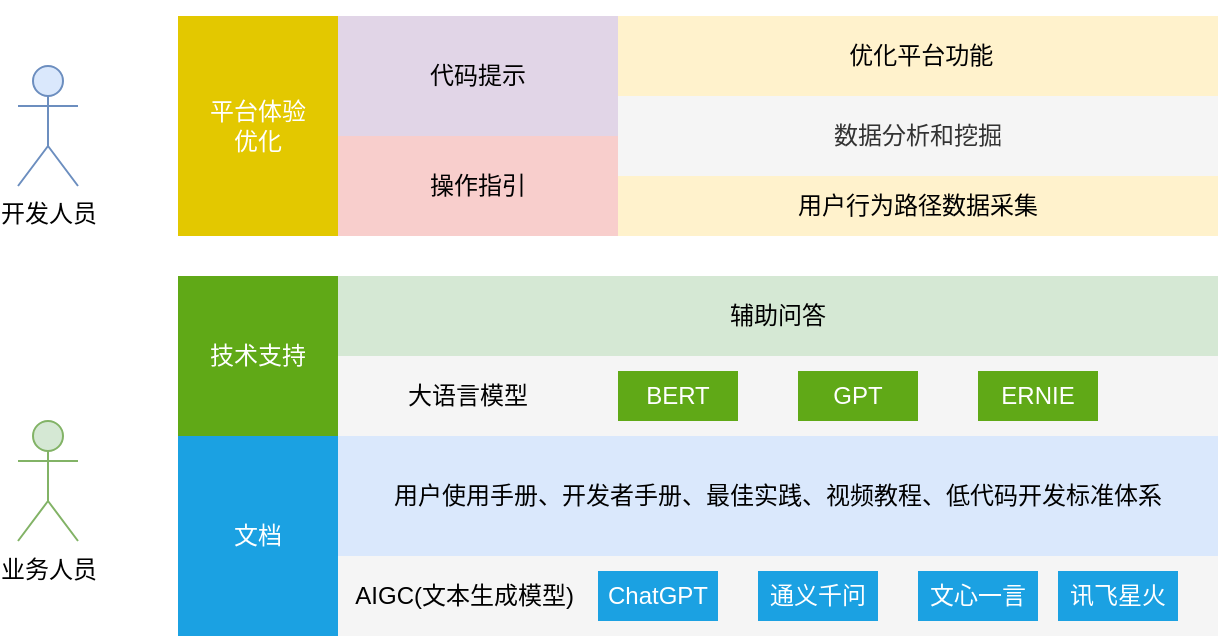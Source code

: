 <mxfile version="24.4.10" type="github">
  <diagram name="第 1 页" id="8O5h5OScacTJMluupPfA">
    <mxGraphModel dx="1434" dy="738" grid="1" gridSize="10" guides="1" tooltips="1" connect="1" arrows="1" fold="1" page="1" pageScale="1" pageWidth="827" pageHeight="1169" math="0" shadow="0">
      <root>
        <mxCell id="0" />
        <mxCell id="1" parent="0" />
        <mxCell id="eqsFsYHSdhdJB8c038Pn-1" value="文档" style="rounded=0;whiteSpace=wrap;html=1;fillColor=#1ba1e2;strokeColor=none;fontColor=#ffffff;" parent="1" vertex="1">
          <mxGeometry x="120" y="420" width="80" height="100" as="geometry" />
        </mxCell>
        <mxCell id="eqsFsYHSdhdJB8c038Pn-2" value="用户使用手册、开发者手册、最佳实践、视频教程、低代码开发标准体系" style="rounded=0;whiteSpace=wrap;html=1;fillColor=#dae8fc;strokeColor=none;" parent="1" vertex="1">
          <mxGeometry x="200" y="420" width="440" height="60" as="geometry" />
        </mxCell>
        <mxCell id="eqsFsYHSdhdJB8c038Pn-3" value="" style="rounded=0;whiteSpace=wrap;html=1;fillColor=#f5f5f5;strokeColor=none;fontColor=#333333;" parent="1" vertex="1">
          <mxGeometry x="200" y="480" width="440" height="40" as="geometry" />
        </mxCell>
        <mxCell id="eqsFsYHSdhdJB8c038Pn-4" value="AIGC(文本生成模型)&amp;nbsp;" style="text;html=1;align=center;verticalAlign=middle;whiteSpace=wrap;rounded=0;" parent="1" vertex="1">
          <mxGeometry x="200" y="485" width="130" height="30" as="geometry" />
        </mxCell>
        <mxCell id="eqsFsYHSdhdJB8c038Pn-5" value="ChatGPT" style="text;html=1;align=center;verticalAlign=middle;whiteSpace=wrap;rounded=0;fillColor=#1ba1e2;strokeColor=none;fontColor=#ffffff;" parent="1" vertex="1">
          <mxGeometry x="330" y="487.5" width="60" height="25" as="geometry" />
        </mxCell>
        <mxCell id="eqsFsYHSdhdJB8c038Pn-6" value="通义千问" style="text;html=1;align=center;verticalAlign=middle;whiteSpace=wrap;rounded=0;fillColor=#1ba1e2;strokeColor=none;fontColor=#ffffff;" parent="1" vertex="1">
          <mxGeometry x="410" y="487.5" width="60" height="25" as="geometry" />
        </mxCell>
        <mxCell id="eqsFsYHSdhdJB8c038Pn-7" value="文心一言" style="text;html=1;align=center;verticalAlign=middle;whiteSpace=wrap;rounded=0;fillColor=#1ba1e2;strokeColor=none;fontColor=#ffffff;" parent="1" vertex="1">
          <mxGeometry x="490" y="487.5" width="60" height="25" as="geometry" />
        </mxCell>
        <mxCell id="eqsFsYHSdhdJB8c038Pn-8" value="讯飞星火" style="text;html=1;align=center;verticalAlign=middle;whiteSpace=wrap;rounded=0;fillColor=#1ba1e2;strokeColor=none;fontColor=#ffffff;" parent="1" vertex="1">
          <mxGeometry x="560" y="487.5" width="60" height="25" as="geometry" />
        </mxCell>
        <mxCell id="eqsFsYHSdhdJB8c038Pn-9" value="业务人员" style="shape=umlActor;verticalLabelPosition=bottom;verticalAlign=top;html=1;outlineConnect=0;fillColor=#d5e8d4;strokeColor=#82b366;" parent="1" vertex="1">
          <mxGeometry x="40" y="412.5" width="30" height="60" as="geometry" />
        </mxCell>
        <mxCell id="eqsFsYHSdhdJB8c038Pn-11" value="开发人员" style="shape=umlActor;verticalLabelPosition=bottom;verticalAlign=top;html=1;outlineConnect=0;fillColor=#dae8fc;strokeColor=#6c8ebf;" parent="1" vertex="1">
          <mxGeometry x="40" y="235" width="30" height="60" as="geometry" />
        </mxCell>
        <mxCell id="eqsFsYHSdhdJB8c038Pn-28" value="" style="edgeStyle=orthogonalEdgeStyle;rounded=0;orthogonalLoop=1;jettySize=auto;html=1;" parent="1" target="eqsFsYHSdhdJB8c038Pn-25" edge="1">
          <mxGeometry relative="1" as="geometry">
            <mxPoint x="160.053" y="280" as="sourcePoint" />
          </mxGeometry>
        </mxCell>
        <mxCell id="eqsFsYHSdhdJB8c038Pn-15" value="" style="rounded=0;whiteSpace=wrap;html=1;fillColor=#e1d5e7;strokeColor=none;" parent="1" vertex="1">
          <mxGeometry x="200" y="210" width="140" height="60" as="geometry" />
        </mxCell>
        <mxCell id="eqsFsYHSdhdJB8c038Pn-16" value="技术支持" style="rounded=0;whiteSpace=wrap;html=1;fillColor=#60a917;strokeColor=none;fontColor=#ffffff;" parent="1" vertex="1">
          <mxGeometry x="120" y="340" width="80" height="80" as="geometry" />
        </mxCell>
        <mxCell id="eqsFsYHSdhdJB8c038Pn-17" value="" style="rounded=0;whiteSpace=wrap;html=1;strokeColor=none;" parent="1" vertex="1">
          <mxGeometry x="200" y="340" width="440" height="80" as="geometry" />
        </mxCell>
        <mxCell id="eqsFsYHSdhdJB8c038Pn-18" value="" style="rounded=0;whiteSpace=wrap;html=1;fillColor=#f5f5f5;fontColor=#333333;strokeColor=none;" parent="1" vertex="1">
          <mxGeometry x="200" y="380" width="440" height="40" as="geometry" />
        </mxCell>
        <mxCell id="eqsFsYHSdhdJB8c038Pn-19" value="辅助问答" style="rounded=0;whiteSpace=wrap;html=1;fillColor=#d5e8d4;strokeColor=none;" parent="1" vertex="1">
          <mxGeometry x="200" y="340" width="440" height="40" as="geometry" />
        </mxCell>
        <mxCell id="eqsFsYHSdhdJB8c038Pn-20" value="大语言模型" style="text;html=1;align=center;verticalAlign=middle;whiteSpace=wrap;rounded=0;" parent="1" vertex="1">
          <mxGeometry x="200" y="385" width="130" height="30" as="geometry" />
        </mxCell>
        <mxCell id="eqsFsYHSdhdJB8c038Pn-22" value="BERT" style="text;html=1;align=center;verticalAlign=middle;whiteSpace=wrap;rounded=0;fillColor=#60a917;strokeColor=none;fontColor=#ffffff;" parent="1" vertex="1">
          <mxGeometry x="340" y="387.5" width="60" height="25" as="geometry" />
        </mxCell>
        <mxCell id="eqsFsYHSdhdJB8c038Pn-23" value="GPT" style="text;html=1;align=center;verticalAlign=middle;whiteSpace=wrap;rounded=0;fillColor=#60a917;strokeColor=none;fontColor=#ffffff;" parent="1" vertex="1">
          <mxGeometry x="430" y="387.5" width="60" height="25" as="geometry" />
        </mxCell>
        <mxCell id="eqsFsYHSdhdJB8c038Pn-24" value="ERNIE" style="text;html=1;align=center;verticalAlign=middle;whiteSpace=wrap;rounded=0;fillColor=#60a917;strokeColor=none;fontColor=#ffffff;" parent="1" vertex="1">
          <mxGeometry x="520" y="387.5" width="60" height="25" as="geometry" />
        </mxCell>
        <mxCell id="eqsFsYHSdhdJB8c038Pn-25" value="&lt;font color=&quot;#ffffff&quot;&gt;平台体验&lt;/font&gt;&lt;div&gt;&lt;font color=&quot;#ffffff&quot;&gt;优化&lt;/font&gt;&lt;/div&gt;" style="rounded=0;whiteSpace=wrap;html=1;fillColor=#e3c800;strokeColor=none;fontColor=#000000;" parent="1" vertex="1">
          <mxGeometry x="120" y="210" width="80" height="110" as="geometry" />
        </mxCell>
        <mxCell id="eqsFsYHSdhdJB8c038Pn-26" value="&amp;nbsp;优化平台功能" style="rounded=0;whiteSpace=wrap;html=1;fillColor=#fff2cc;strokeColor=none;" parent="1" vertex="1">
          <mxGeometry x="340" y="210" width="300" height="40" as="geometry" />
        </mxCell>
        <mxCell id="eqsFsYHSdhdJB8c038Pn-27" value="用户行为路径数据采集" style="rounded=0;whiteSpace=wrap;html=1;fillColor=#fff2cc;strokeColor=none;" parent="1" vertex="1">
          <mxGeometry x="340" y="290" width="300" height="30" as="geometry" />
        </mxCell>
        <mxCell id="eqsFsYHSdhdJB8c038Pn-29" value="代码提示" style="text;html=1;align=center;verticalAlign=middle;whiteSpace=wrap;rounded=0;" parent="1" vertex="1">
          <mxGeometry x="220" y="225" width="100" height="30" as="geometry" />
        </mxCell>
        <mxCell id="eqsFsYHSdhdJB8c038Pn-30" value="数据分析和挖掘" style="rounded=0;whiteSpace=wrap;html=1;fillColor=#f5f5f5;fontColor=#333333;strokeColor=none;" parent="1" vertex="1">
          <mxGeometry x="340" y="250" width="300" height="40" as="geometry" />
        </mxCell>
        <mxCell id="u_StKlFpM14kzGRllfnP-1" value="操作指引" style="rounded=0;whiteSpace=wrap;html=1;fillColor=#f8cecc;strokeColor=none;" vertex="1" parent="1">
          <mxGeometry x="200" y="270" width="140" height="50" as="geometry" />
        </mxCell>
      </root>
    </mxGraphModel>
  </diagram>
</mxfile>
